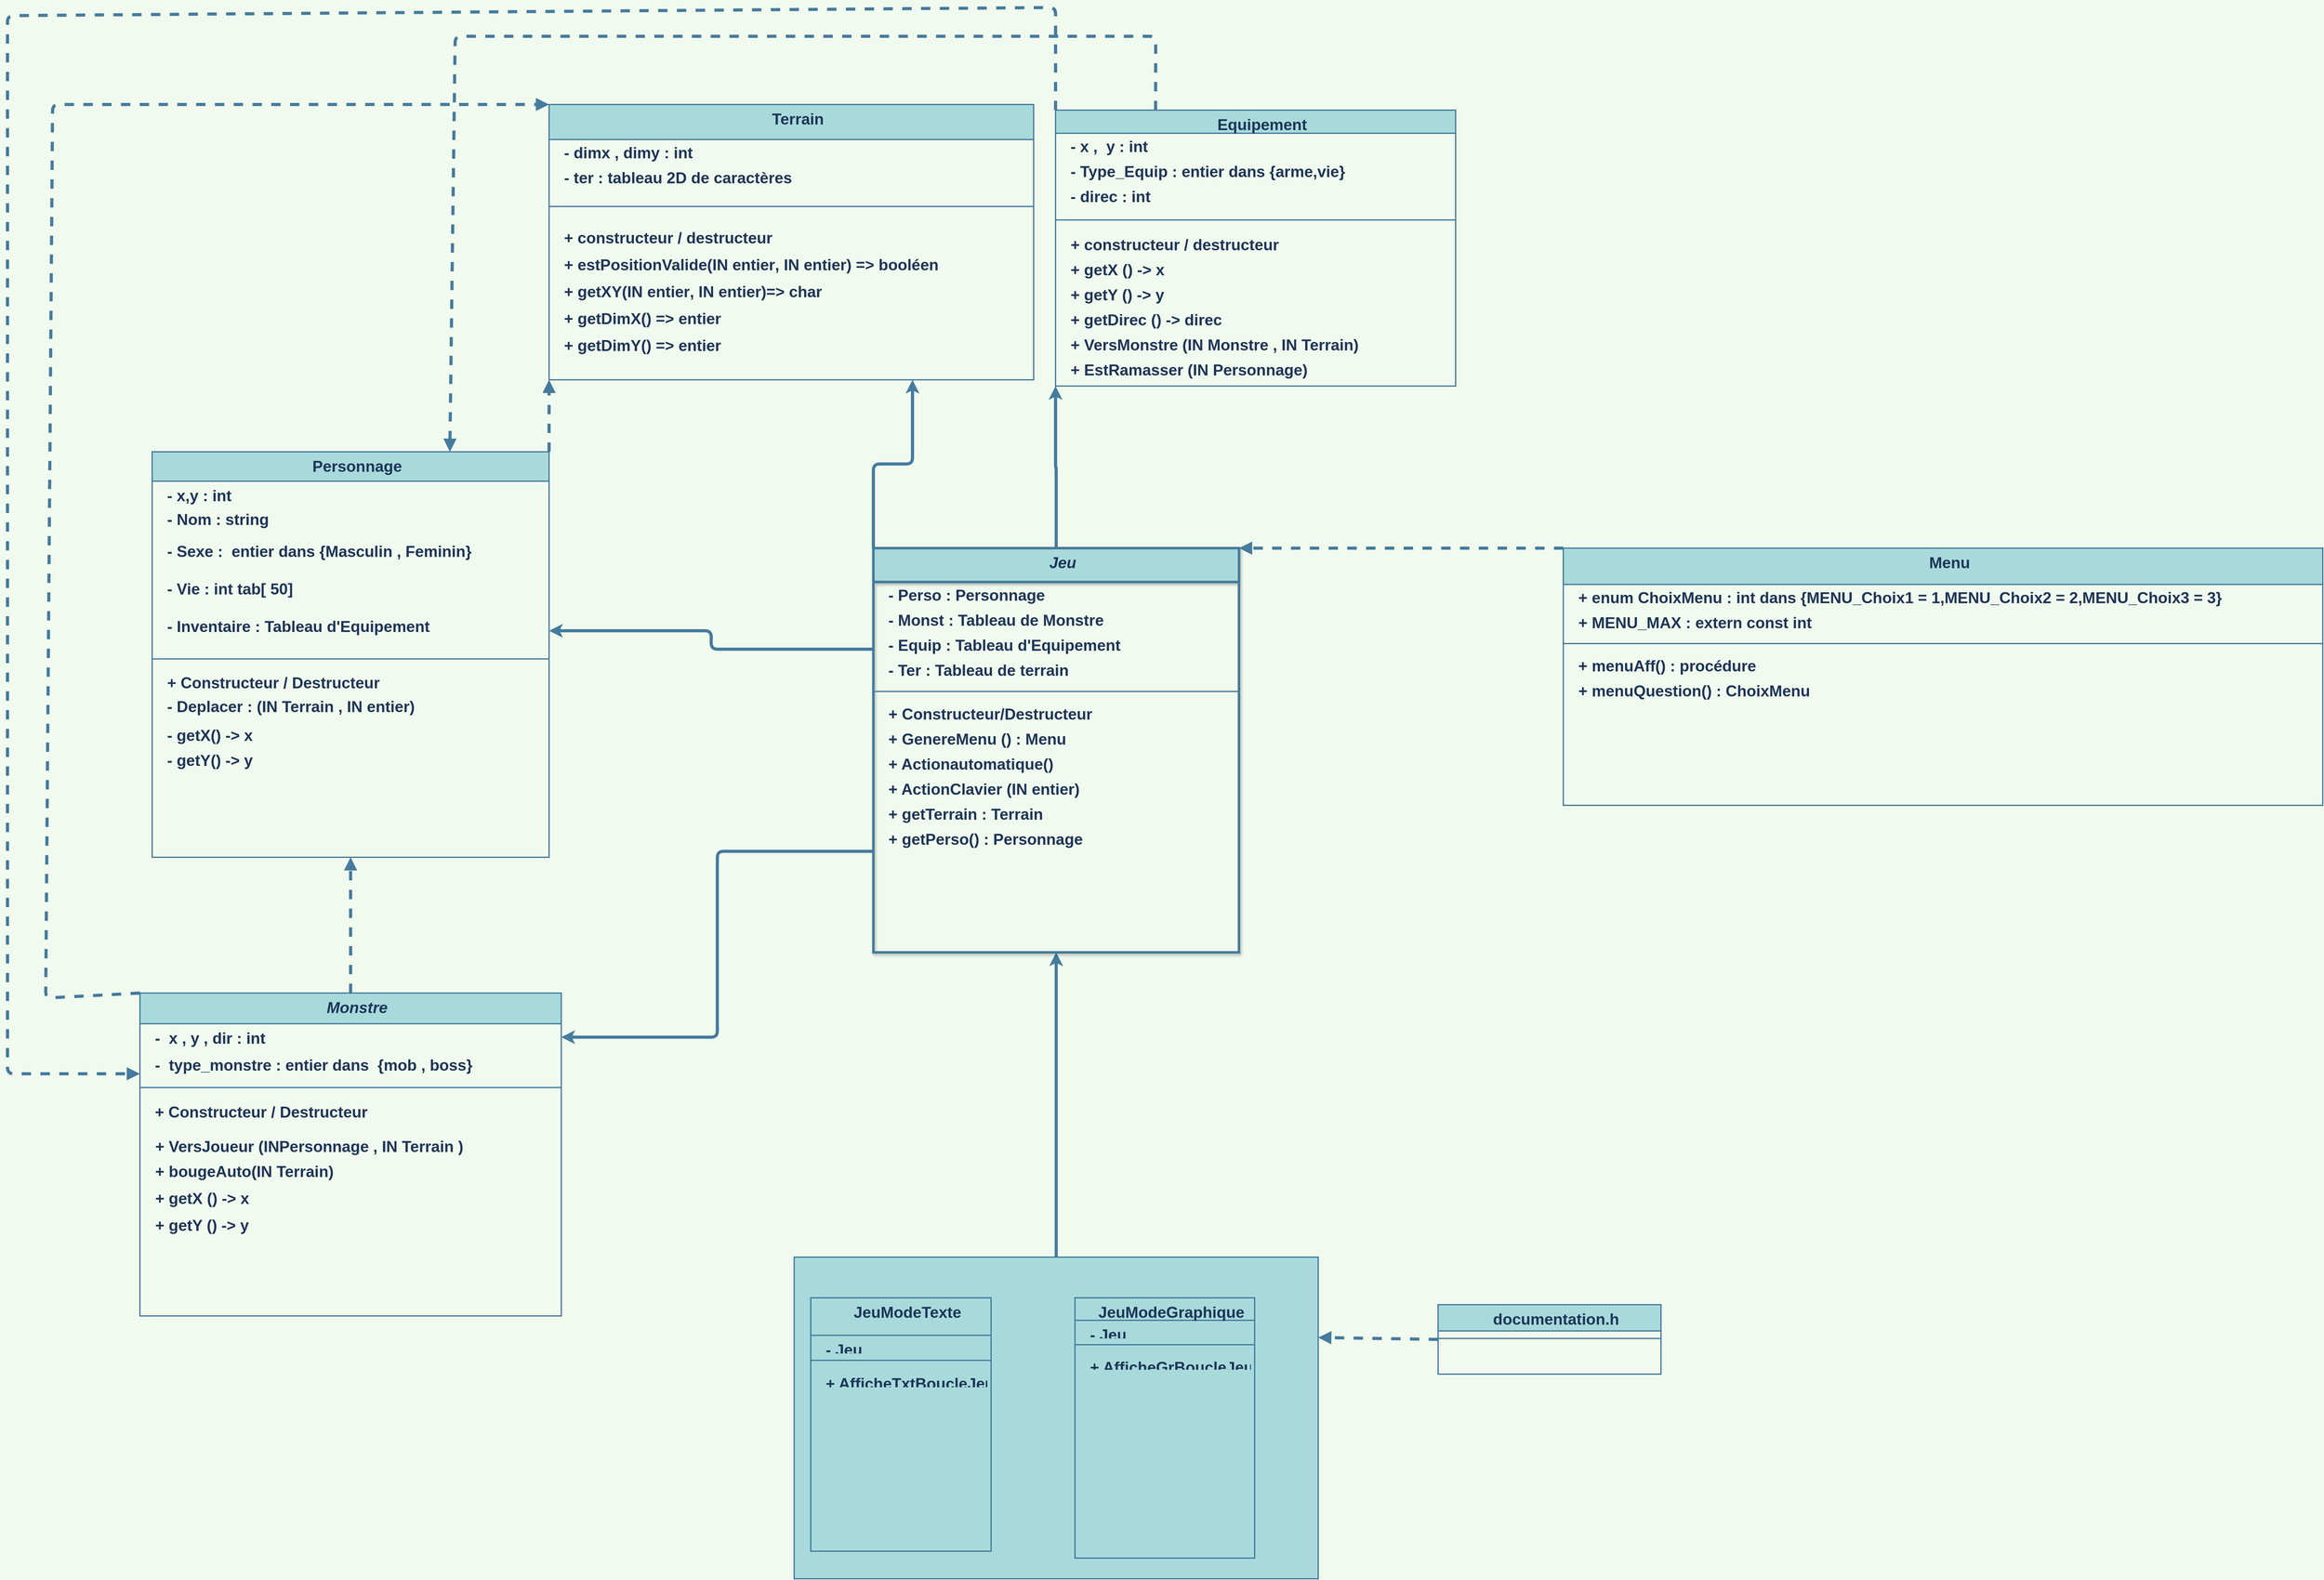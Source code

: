 <mxfile version="17.1.3" type="device"><diagram id="C5RBs43oDa-KdzZeNtuy" name="Page-1"><mxGraphModel dx="5208" dy="3700" grid="0" gridSize="10" guides="1" tooltips="1" connect="1" arrows="1" fold="1" page="0" pageScale="1" pageWidth="1000" pageHeight="1000" background="#F1FAEE" math="0" shadow="0"><root><mxCell id="WIyWlLk6GJQsqaUBKTNV-0"/><mxCell id="WIyWlLk6GJQsqaUBKTNV-1" parent="WIyWlLk6GJQsqaUBKTNV-0"/><mxCell id="L7xb2IefrMlKpJYu9-NM-60" style="edgeStyle=orthogonalEdgeStyle;curved=0;rounded=1;sketch=0;orthogonalLoop=1;jettySize=auto;html=1;exitX=0.5;exitY=0;exitDx=0;exitDy=0;entryX=0.5;entryY=1;entryDx=0;entryDy=0;fontSize=25;fontColor=#1D3557;strokeColor=#457B9D;strokeWidth=5;fillColor=#A8DADC;spacing=3;spacingLeft=21;" edge="1" parent="WIyWlLk6GJQsqaUBKTNV-1" source="qhBG_edndNMFAqphnJtL-30" target="qhBG_edndNMFAqphnJtL-2"><mxGeometry relative="1" as="geometry"/></mxCell><mxCell id="qhBG_edndNMFAqphnJtL-30" value="" style="rounded=0;whiteSpace=wrap;html=1;strokeWidth=2;fontSize=25;fontStyle=1;fillColor=#A8DADC;strokeColor=#457B9D;fontColor=#1D3557;spacing=3;spacingLeft=21;" parent="WIyWlLk6GJQsqaUBKTNV-1" vertex="1"><mxGeometry x="552.5" y="1374" width="837" height="514" as="geometry"/></mxCell><mxCell id="zkfFHV4jXpPFQw0GAbJ--0" value="Monstre" style="swimlane;fontStyle=3;align=center;verticalAlign=top;childLayout=stackLayout;horizontal=1;startSize=49;horizontalStack=0;resizeParent=1;resizeLast=0;collapsible=1;marginBottom=0;rounded=0;shadow=0;strokeWidth=2;fontSize=25;fillColor=#A8DADC;strokeColor=#457B9D;fontColor=#1D3557;spacing=3;spacingLeft=21;" parent="WIyWlLk6GJQsqaUBKTNV-1" vertex="1"><mxGeometry x="-492.5" y="952" width="673" height="516" as="geometry"><mxRectangle x="230" y="140" width="160" height="26" as="alternateBounds"/></mxGeometry></mxCell><mxCell id="qhBG_edndNMFAqphnJtL-62" value="-  x , y , dir : int " style="text;strokeColor=none;fillColor=none;align=left;verticalAlign=top;spacingLeft=21;spacingRight=4;overflow=hidden;rotatable=0;points=[[0,0.5],[1,0.5]];portConstraint=eastwest;strokeWidth=2;fontSize=25;fontStyle=1;fontColor=#1D3557;spacing=3;" parent="zkfFHV4jXpPFQw0GAbJ--0" vertex="1"><mxGeometry y="49" width="673" height="43" as="geometry"/></mxCell><mxCell id="qhBG_edndNMFAqphnJtL-64" value="-  type_monstre : entier dans  {mob , boss}" style="text;strokeColor=none;fillColor=none;align=left;verticalAlign=top;spacingLeft=21;spacingRight=4;overflow=hidden;rotatable=0;points=[[0,0.5],[1,0.5]];portConstraint=eastwest;fontStyle=1;strokeWidth=2;fontSize=25;fontColor=#1D3557;spacing=3;" parent="zkfFHV4jXpPFQw0GAbJ--0" vertex="1"><mxGeometry y="92" width="673" height="43" as="geometry"/></mxCell><mxCell id="zkfFHV4jXpPFQw0GAbJ--4" value="" style="line;html=1;strokeWidth=2;align=left;verticalAlign=middle;spacingTop=-1;spacingLeft=21;spacingRight=3;rotatable=0;labelPosition=right;points=[];portConstraint=eastwest;fontSize=25;fontStyle=1;labelBackgroundColor=#F1FAEE;fillColor=#A8DADC;strokeColor=#457B9D;fontColor=#1D3557;spacing=3;" parent="zkfFHV4jXpPFQw0GAbJ--0" vertex="1"><mxGeometry y="135" width="673" height="32" as="geometry"/></mxCell><mxCell id="qhBG_edndNMFAqphnJtL-63" value="+ Constructeur / Destructeur" style="text;strokeColor=none;fillColor=none;align=left;verticalAlign=top;spacingLeft=21;spacingRight=4;overflow=hidden;rotatable=0;points=[[0,0.5],[1,0.5]];portConstraint=eastwest;strokeWidth=2;fontSize=25;fontStyle=1;fontColor=#1D3557;spacing=3;" parent="zkfFHV4jXpPFQw0GAbJ--0" vertex="1"><mxGeometry y="167" width="673" height="55" as="geometry"/></mxCell><mxCell id="L7xb2IefrMlKpJYu9-NM-72" value="+ VersJoueur (INPersonnage , IN Terrain ) " style="text;html=1;align=left;verticalAlign=top;resizable=0;points=[];autosize=1;strokeColor=none;fillColor=none;fontSize=25;fontColor=#1D3557;fontStyle=1;spacing=3;spacingLeft=21;" vertex="1" parent="zkfFHV4jXpPFQw0GAbJ--0"><mxGeometry y="222" width="673" height="40" as="geometry"/></mxCell><mxCell id="L7xb2IefrMlKpJYu9-NM-79" value="+ &lt;font style=&quot;font-size: 25px;&quot;&gt;&lt;span class=&quot;markedContent&quot; id=&quot;page63R_mcid23&quot; style=&quot;font-size: 25px;&quot;&gt;&lt;span style=&quot;left: 392.484px; top: 401.023px; font-family: sans-serif; transform: scaleX(0.813); font-size: 25px;&quot; dir=&quot;ltr&quot;&gt;bougeAuto&lt;/span&gt;&lt;span style=&quot;left: 451.092px; top: 401.023px; font-family: sans-serif; transform: scaleX(0.885); font-size: 25px;&quot; dir=&quot;ltr&quot;&gt;(IN Terrain)&lt;/span&gt;&lt;/span&gt;&lt;/font&gt;" style="text;html=1;align=left;verticalAlign=top;resizable=0;points=[];autosize=1;strokeColor=none;fillColor=none;fontSize=25;fontColor=#1D3557;fontStyle=1;spacing=3;spacingLeft=21;" vertex="1" parent="zkfFHV4jXpPFQw0GAbJ--0"><mxGeometry y="262" width="673" height="43" as="geometry"/></mxCell><mxCell id="L7xb2IefrMlKpJYu9-NM-80" value="+ &lt;font style=&quot;font-size: 25px;&quot;&gt;&lt;span class=&quot;markedContent&quot; id=&quot;page63R_mcid23&quot; style=&quot;font-size: 25px;&quot;&gt;&lt;span style=&quot;left: 392.484px; top: 401.023px; font-family: sans-serif; transform: scaleX(0.813); font-size: 25px;&quot; dir=&quot;ltr&quot;&gt;getX () -&amp;gt; x&lt;/span&gt;&lt;span style=&quot;left: 451.092px; top: 401.023px; font-family: sans-serif; transform: scaleX(0.885); font-size: 25px;&quot; dir=&quot;ltr&quot;&gt;&lt;br style=&quot;font-size: 25px;&quot;&gt;&lt;/span&gt;&lt;/span&gt;&lt;/font&gt;" style="text;html=1;align=left;verticalAlign=top;resizable=0;points=[];autosize=1;strokeColor=none;fillColor=none;fontSize=25;fontColor=#1D3557;fontStyle=1;spacing=3;spacingLeft=21;" vertex="1" parent="zkfFHV4jXpPFQw0GAbJ--0"><mxGeometry y="305" width="673" height="43" as="geometry"/></mxCell><mxCell id="L7xb2IefrMlKpJYu9-NM-81" value="+ &lt;font style=&quot;font-size: 25px;&quot;&gt;&lt;span class=&quot;markedContent&quot; id=&quot;page63R_mcid23&quot; style=&quot;font-size: 25px;&quot;&gt;&lt;span style=&quot;left: 392.484px; top: 401.023px; font-family: sans-serif; transform: scaleX(0.813); font-size: 25px;&quot; dir=&quot;ltr&quot;&gt;getY () -&amp;gt; y&lt;/span&gt;&lt;span style=&quot;left: 451.092px; top: 401.023px; font-family: sans-serif; transform: scaleX(0.885); font-size: 25px;&quot; dir=&quot;ltr&quot;&gt;&lt;br style=&quot;font-size: 25px;&quot;&gt;&lt;/span&gt;&lt;/span&gt;&lt;/font&gt;" style="text;html=1;align=left;verticalAlign=top;resizable=0;points=[];autosize=1;strokeColor=none;fillColor=none;fontSize=25;fontColor=#1D3557;fontStyle=1;spacing=3;spacingLeft=21;" vertex="1" parent="zkfFHV4jXpPFQw0GAbJ--0"><mxGeometry y="348" width="673" height="43" as="geometry"/></mxCell><mxCell id="zkfFHV4jXpPFQw0GAbJ--6" value="Personnage" style="swimlane;fontStyle=1;align=center;verticalAlign=top;childLayout=stackLayout;horizontal=1;startSize=47;horizontalStack=0;resizeParent=1;resizeLast=0;collapsible=1;marginBottom=0;rounded=0;shadow=0;strokeWidth=2;fontSize=25;fillColor=#A8DADC;strokeColor=#457B9D;fontColor=#1D3557;spacing=3;spacingLeft=21;" parent="WIyWlLk6GJQsqaUBKTNV-1" vertex="1"><mxGeometry x="-473" y="87" width="634" height="648" as="geometry"><mxRectangle x="130" y="380" width="160" height="26" as="alternateBounds"/></mxGeometry></mxCell><mxCell id="qhBG_edndNMFAqphnJtL-55" value="- x,y : int " style="text;strokeColor=none;fillColor=none;align=left;verticalAlign=top;spacingLeft=21;spacingRight=4;overflow=hidden;rotatable=0;points=[[0,0.5],[1,0.5]];portConstraint=eastwest;strokeWidth=2;fontSize=25;fontStyle=1;fontColor=#1D3557;spacing=3;" parent="zkfFHV4jXpPFQw0GAbJ--6" vertex="1"><mxGeometry y="47" width="634" height="38" as="geometry"/></mxCell><mxCell id="qhBG_edndNMFAqphnJtL-23" value="- Nom : string" style="text;strokeColor=none;fillColor=none;align=left;verticalAlign=top;spacingLeft=21;spacingRight=4;overflow=hidden;rotatable=0;points=[[0,0.5],[1,0.5]];portConstraint=eastwest;strokeWidth=2;fontSize=25;fontStyle=1;fontColor=#1D3557;spacing=3;" parent="zkfFHV4jXpPFQw0GAbJ--6" vertex="1"><mxGeometry y="85" width="634" height="51" as="geometry"/></mxCell><mxCell id="qhBG_edndNMFAqphnJtL-24" value="- Sexe :  entier dans {Masculin , Feminin}&#xA;" style="text;strokeColor=none;fillColor=none;align=left;verticalAlign=top;spacingLeft=21;spacingRight=4;overflow=hidden;rotatable=0;points=[[0,0.5],[1,0.5]];portConstraint=eastwest;strokeWidth=2;fontSize=25;fontStyle=1;fontColor=#1D3557;spacing=3;" parent="zkfFHV4jXpPFQw0GAbJ--6" vertex="1"><mxGeometry y="136" width="634" height="60" as="geometry"/></mxCell><mxCell id="qhBG_edndNMFAqphnJtL-25" value="- Vie : int tab[ 50]" style="text;strokeColor=none;fillColor=none;align=left;verticalAlign=top;spacingLeft=21;spacingRight=4;overflow=hidden;rotatable=0;points=[[0,0.5],[1,0.5]];portConstraint=eastwest;strokeWidth=2;fontSize=25;fontStyle=1;fontColor=#1D3557;spacing=3;" parent="zkfFHV4jXpPFQw0GAbJ--6" vertex="1"><mxGeometry y="196" width="634" height="60" as="geometry"/></mxCell><mxCell id="L7xb2IefrMlKpJYu9-NM-57" value="- Inventaire : Tableau d'Equipement" style="text;strokeColor=none;fillColor=none;align=left;verticalAlign=top;spacingLeft=21;spacingRight=4;overflow=hidden;rotatable=0;points=[[0,0.5],[1,0.5]];portConstraint=eastwest;strokeWidth=2;fontSize=25;fontStyle=1;fontColor=#1D3557;spacing=3;" vertex="1" parent="zkfFHV4jXpPFQw0GAbJ--6"><mxGeometry y="256" width="634" height="60" as="geometry"/></mxCell><mxCell id="zkfFHV4jXpPFQw0GAbJ--9" value="" style="line;html=1;strokeWidth=2;align=left;verticalAlign=middle;spacingTop=-1;spacingLeft=21;spacingRight=3;rotatable=0;labelPosition=right;points=[];portConstraint=eastwest;fontSize=25;fontStyle=1;labelBackgroundColor=#F1FAEE;fillColor=#A8DADC;strokeColor=#457B9D;fontColor=#1D3557;spacing=3;" parent="zkfFHV4jXpPFQw0GAbJ--6" vertex="1"><mxGeometry y="316" width="634" height="30" as="geometry"/></mxCell><mxCell id="qhBG_edndNMFAqphnJtL-52" value="+ Constructeur / Destructeur" style="text;strokeColor=none;fillColor=none;align=left;verticalAlign=top;spacingLeft=21;spacingRight=4;overflow=hidden;rotatable=0;points=[[0,0.5],[1,0.5]];portConstraint=eastwest;strokeWidth=2;fontSize=25;fontStyle=1;fontColor=#1D3557;spacing=3;" parent="zkfFHV4jXpPFQw0GAbJ--6" vertex="1"><mxGeometry y="346" width="634" height="38" as="geometry"/></mxCell><mxCell id="qhBG_edndNMFAqphnJtL-53" value="- Deplacer : (IN Terrain , IN entier)" style="text;strokeColor=none;fillColor=none;align=left;verticalAlign=top;spacingLeft=21;spacingRight=4;overflow=hidden;rotatable=0;points=[[0,0.5],[1,0.5]];portConstraint=eastwest;strokeWidth=2;fontSize=25;fontStyle=1;fontColor=#1D3557;spacing=3;" parent="zkfFHV4jXpPFQw0GAbJ--6" vertex="1"><mxGeometry y="384" width="634" height="46" as="geometry"/></mxCell><mxCell id="qhBG_edndNMFAqphnJtL-54" value="- getX() -&gt; x" style="text;strokeColor=none;fillColor=none;align=left;verticalAlign=top;spacingLeft=21;spacingRight=4;overflow=hidden;rotatable=0;points=[[0,0.5],[1,0.5]];portConstraint=eastwest;strokeWidth=2;fontSize=25;fontStyle=1;fontColor=#1D3557;spacing=3;" parent="zkfFHV4jXpPFQw0GAbJ--6" vertex="1"><mxGeometry y="430" width="634" height="40" as="geometry"/></mxCell><mxCell id="qhBG_edndNMFAqphnJtL-56" value="- getY() -&gt; y" style="text;strokeColor=none;fillColor=none;align=left;verticalAlign=top;spacingLeft=21;spacingRight=4;overflow=hidden;rotatable=0;points=[[0,0.5],[1,0.5]];portConstraint=eastwest;strokeWidth=2;fontSize=25;fontStyle=1;fontColor=#1D3557;spacing=3;" parent="zkfFHV4jXpPFQw0GAbJ--6" vertex="1"><mxGeometry y="470" width="634" height="51" as="geometry"/></mxCell><mxCell id="L7xb2IefrMlKpJYu9-NM-67" style="edgeStyle=orthogonalEdgeStyle;curved=0;rounded=1;sketch=0;orthogonalLoop=1;jettySize=auto;html=1;exitX=0;exitY=0;exitDx=0;exitDy=0;entryX=0.75;entryY=1;entryDx=0;entryDy=0;fontSize=25;fontColor=#1D3557;strokeColor=#457B9D;strokeWidth=5;fillColor=#A8DADC;spacing=3;spacingLeft=21;" edge="1" parent="WIyWlLk6GJQsqaUBKTNV-1" source="qhBG_edndNMFAqphnJtL-2" target="qhBG_edndNMFAqphnJtL-49"><mxGeometry relative="1" as="geometry"/></mxCell><mxCell id="L7xb2IefrMlKpJYu9-NM-68" style="edgeStyle=orthogonalEdgeStyle;curved=0;rounded=1;sketch=0;orthogonalLoop=1;jettySize=auto;html=1;exitX=0.5;exitY=0;exitDx=0;exitDy=0;entryX=0;entryY=1;entryDx=0;entryDy=0;fontSize=25;fontColor=#1D3557;strokeColor=#457B9D;strokeWidth=5;fillColor=#A8DADC;spacing=3;spacingLeft=21;" edge="1" parent="WIyWlLk6GJQsqaUBKTNV-1" source="qhBG_edndNMFAqphnJtL-2" target="qhBG_edndNMFAqphnJtL-8"><mxGeometry relative="1" as="geometry"/></mxCell><mxCell id="L7xb2IefrMlKpJYu9-NM-69" style="edgeStyle=orthogonalEdgeStyle;curved=0;rounded=1;sketch=0;orthogonalLoop=1;jettySize=auto;html=1;exitX=0;exitY=0.25;exitDx=0;exitDy=0;entryX=1;entryY=0.5;entryDx=0;entryDy=0;fontSize=25;fontColor=#1D3557;strokeColor=#457B9D;strokeWidth=5;fillColor=#A8DADC;spacing=3;spacingLeft=21;" edge="1" parent="WIyWlLk6GJQsqaUBKTNV-1" source="qhBG_edndNMFAqphnJtL-2" target="L7xb2IefrMlKpJYu9-NM-57"><mxGeometry relative="1" as="geometry"/></mxCell><mxCell id="L7xb2IefrMlKpJYu9-NM-70" style="edgeStyle=orthogonalEdgeStyle;curved=0;rounded=1;sketch=0;orthogonalLoop=1;jettySize=auto;html=1;exitX=0;exitY=0.75;exitDx=0;exitDy=0;entryX=1;entryY=0.5;entryDx=0;entryDy=0;fontSize=25;fontColor=#1D3557;strokeColor=#457B9D;strokeWidth=5;fillColor=#A8DADC;spacing=3;spacingLeft=21;" edge="1" parent="WIyWlLk6GJQsqaUBKTNV-1" source="qhBG_edndNMFAqphnJtL-2" target="qhBG_edndNMFAqphnJtL-62"><mxGeometry relative="1" as="geometry"/></mxCell><mxCell id="qhBG_edndNMFAqphnJtL-2" value="Jeu" style="swimlane;fontStyle=3;align=center;verticalAlign=top;childLayout=stackLayout;horizontal=1;startSize=54;horizontalStack=0;resizeParent=1;resizeLast=0;collapsible=1;marginBottom=0;rounded=0;shadow=1;strokeWidth=4;fontSize=25;fillColor=#A8DADC;strokeColor=#457B9D;fontColor=#1D3557;glass=0;sketch=0;spacing=3;spacingLeft=21;" parent="WIyWlLk6GJQsqaUBKTNV-1" vertex="1"><mxGeometry x="679" y="241" width="584" height="646" as="geometry"><mxRectangle x="230" y="140" width="160" height="26" as="alternateBounds"/></mxGeometry></mxCell><mxCell id="qhBG_edndNMFAqphnJtL-43" value="&lt;span style=&quot;font-size: 25px;&quot;&gt;- Perso : Personnage&lt;/span&gt;" style="text;html=1;align=left;verticalAlign=middle;resizable=0;points=[];autosize=1;strokeColor=none;fillColor=none;strokeWidth=2;fontSize=25;fontStyle=1;fontColor=#1D3557;rounded=0;shadow=0;spacing=3;spacingLeft=21;" parent="qhBG_edndNMFAqphnJtL-2" vertex="1"><mxGeometry y="54" width="584" height="40" as="geometry"/></mxCell><mxCell id="qhBG_edndNMFAqphnJtL-46" value="&lt;span style=&quot;font-size: 25px;&quot;&gt;- Monst : Tableau de Monstre&lt;/span&gt;" style="text;html=1;align=left;verticalAlign=middle;resizable=0;points=[];autosize=1;strokeColor=none;fillColor=none;strokeWidth=2;fontSize=25;fontStyle=1;fontColor=#1D3557;spacing=3;spacingLeft=21;" parent="qhBG_edndNMFAqphnJtL-2" vertex="1"><mxGeometry y="94" width="584" height="40" as="geometry"/></mxCell><mxCell id="qhBG_edndNMFAqphnJtL-66" value="&lt;span style=&quot;font-size: 25px;&quot;&gt;- Equip : Tableau d'Equipement&lt;/span&gt;" style="text;html=1;align=left;verticalAlign=middle;resizable=0;points=[];autosize=1;strokeColor=none;fillColor=none;strokeWidth=2;fontSize=25;fontStyle=1;fontColor=#1D3557;spacing=3;spacingLeft=21;" parent="qhBG_edndNMFAqphnJtL-2" vertex="1"><mxGeometry y="134" width="584" height="40" as="geometry"/></mxCell><mxCell id="qhBG_edndNMFAqphnJtL-65" value="&lt;span style=&quot;font-size: 25px;&quot;&gt;- Ter : Tableau de terrain&amp;nbsp; &lt;br style=&quot;font-size: 25px;&quot;&gt;&lt;/span&gt;" style="text;html=1;align=left;verticalAlign=middle;resizable=0;points=[];autosize=1;strokeColor=none;fillColor=none;strokeWidth=2;fontSize=25;fontStyle=1;fontColor=#1D3557;spacing=3;spacingLeft=21;" parent="qhBG_edndNMFAqphnJtL-2" vertex="1"><mxGeometry y="174" width="584" height="40" as="geometry"/></mxCell><mxCell id="qhBG_edndNMFAqphnJtL-3" value="" style="line;html=1;strokeWidth=2;align=left;verticalAlign=middle;spacingTop=-1;spacingLeft=21;spacingRight=3;rotatable=0;labelPosition=right;points=[];portConstraint=eastwest;fontSize=25;fontStyle=1;labelBackgroundColor=#F1FAEE;fillColor=#A8DADC;strokeColor=#457B9D;fontColor=#1D3557;spacing=3;" parent="qhBG_edndNMFAqphnJtL-2" vertex="1"><mxGeometry y="214" width="584" height="30" as="geometry"/></mxCell><mxCell id="L7xb2IefrMlKpJYu9-NM-14" value="&lt;span style=&quot;font-size: 25px;&quot;&gt;+ Constructeur/Destructeur&lt;/span&gt;" style="text;html=1;align=left;verticalAlign=middle;resizable=0;points=[];autosize=1;strokeColor=none;fillColor=none;strokeWidth=2;fontSize=25;fontStyle=1;fontColor=#1D3557;spacing=3;spacingLeft=21;" vertex="1" parent="qhBG_edndNMFAqphnJtL-2"><mxGeometry y="244" width="584" height="40" as="geometry"/></mxCell><mxCell id="L7xb2IefrMlKpJYu9-NM-20" value="&lt;span style=&quot;font-size: 25px;&quot;&gt;+ GenereMenu () : Menu &lt;br style=&quot;font-size: 25px;&quot;&gt;&lt;/span&gt;" style="text;html=1;align=left;verticalAlign=middle;resizable=0;points=[];autosize=1;strokeColor=none;fillColor=none;strokeWidth=2;fontSize=25;fontStyle=1;fontColor=#1D3557;spacing=3;spacingLeft=21;" vertex="1" parent="qhBG_edndNMFAqphnJtL-2"><mxGeometry y="284" width="584" height="40" as="geometry"/></mxCell><mxCell id="L7xb2IefrMlKpJYu9-NM-15" value="&lt;span style=&quot;font-size: 25px;&quot;&gt;+ Actionautomatique() &lt;/span&gt;" style="text;html=1;align=left;verticalAlign=middle;resizable=0;points=[];autosize=1;strokeColor=none;fillColor=none;strokeWidth=2;fontSize=25;fontStyle=1;fontColor=#1D3557;spacing=3;spacingLeft=21;" vertex="1" parent="qhBG_edndNMFAqphnJtL-2"><mxGeometry y="324" width="584" height="40" as="geometry"/></mxCell><mxCell id="L7xb2IefrMlKpJYu9-NM-16" value="&lt;span style=&quot;font-size: 25px;&quot;&gt;+ ActionClavier (IN entier)&lt;br style=&quot;font-size: 25px;&quot;&gt;&lt;/span&gt;" style="text;html=1;align=left;verticalAlign=middle;resizable=0;points=[];autosize=1;strokeColor=none;fillColor=none;strokeWidth=2;fontSize=25;fontStyle=1;fontColor=#1D3557;spacing=3;spacingLeft=21;" vertex="1" parent="qhBG_edndNMFAqphnJtL-2"><mxGeometry y="364" width="584" height="40" as="geometry"/></mxCell><mxCell id="L7xb2IefrMlKpJYu9-NM-17" value="&lt;span style=&quot;font-size: 25px;&quot;&gt;+ getTerrain : Terrain&lt;br style=&quot;font-size: 25px;&quot;&gt;&lt;/span&gt;" style="text;html=1;align=left;verticalAlign=middle;resizable=0;points=[];autosize=1;strokeColor=none;fillColor=none;strokeWidth=2;fontSize=25;fontStyle=1;fontColor=#1D3557;spacing=3;spacingLeft=21;" vertex="1" parent="qhBG_edndNMFAqphnJtL-2"><mxGeometry y="404" width="584" height="40" as="geometry"/></mxCell><mxCell id="L7xb2IefrMlKpJYu9-NM-18" value="&lt;span style=&quot;font-size: 25px;&quot;&gt;+ getPerso() : Personnage&amp;nbsp; &lt;br style=&quot;font-size: 25px;&quot;&gt;&lt;/span&gt;" style="text;html=1;align=left;verticalAlign=middle;resizable=0;points=[];autosize=1;strokeColor=none;fillColor=none;strokeWidth=2;fontSize=25;fontStyle=1;fontColor=#1D3557;spacing=3;spacingLeft=21;" vertex="1" parent="qhBG_edndNMFAqphnJtL-2"><mxGeometry y="444" width="584" height="40" as="geometry"/></mxCell><mxCell id="qhBG_edndNMFAqphnJtL-8" value="Equipement" style="swimlane;fontStyle=1;align=center;verticalAlign=top;childLayout=stackLayout;horizontal=1;startSize=37;horizontalStack=0;resizeParent=1;resizeLast=0;collapsible=1;marginBottom=0;rounded=0;shadow=0;strokeWidth=2;fontSize=25;fillColor=#A8DADC;strokeColor=#457B9D;fontColor=#1D3557;spacing=3;spacingLeft=21;" parent="WIyWlLk6GJQsqaUBKTNV-1" vertex="1"><mxGeometry x="970" y="-459" width="639" height="441" as="geometry"><mxRectangle x="550" y="140" width="160" height="26" as="alternateBounds"/></mxGeometry></mxCell><mxCell id="L7xb2IefrMlKpJYu9-NM-44" value="- x ,&amp;nbsp; y : int " style="text;html=1;align=left;verticalAlign=middle;resizable=0;points=[];autosize=1;strokeColor=none;fillColor=none;fontSize=25;fontColor=#1D3557;fontStyle=1;spacing=3;spacingLeft=21;" vertex="1" parent="qhBG_edndNMFAqphnJtL-8"><mxGeometry y="37" width="639" height="40" as="geometry"/></mxCell><mxCell id="L7xb2IefrMlKpJYu9-NM-46" value="- Type_Equip : entier dans {arme,vie}" style="text;html=1;align=left;verticalAlign=middle;resizable=0;points=[];autosize=1;strokeColor=none;fillColor=none;fontSize=25;fontColor=#1D3557;fontStyle=1;spacing=3;spacingLeft=21;" vertex="1" parent="qhBG_edndNMFAqphnJtL-8"><mxGeometry y="77" width="639" height="40" as="geometry"/></mxCell><mxCell id="L7xb2IefrMlKpJYu9-NM-51" value="- direc : int" style="text;html=1;align=left;verticalAlign=middle;resizable=0;points=[];autosize=1;strokeColor=none;fillColor=none;fontSize=25;fontColor=#1D3557;fontStyle=1;spacing=3;spacingLeft=21;" vertex="1" parent="qhBG_edndNMFAqphnJtL-8"><mxGeometry y="117" width="639" height="40" as="geometry"/></mxCell><mxCell id="qhBG_edndNMFAqphnJtL-9" value="" style="line;html=1;strokeWidth=2;align=left;verticalAlign=middle;spacingTop=-1;spacingLeft=21;spacingRight=3;rotatable=0;labelPosition=right;points=[];portConstraint=eastwest;fontSize=25;fontStyle=1;labelBackgroundColor=#F1FAEE;fillColor=#A8DADC;strokeColor=#457B9D;fontColor=#1D3557;spacing=3;" parent="qhBG_edndNMFAqphnJtL-8" vertex="1"><mxGeometry y="157" width="639" height="37" as="geometry"/></mxCell><mxCell id="L7xb2IefrMlKpJYu9-NM-47" value="+ constructeur / destructeur" style="text;html=1;align=left;verticalAlign=middle;resizable=0;points=[];autosize=1;strokeColor=none;fillColor=none;fontSize=25;fontColor=#1D3557;fontStyle=1;spacing=3;spacingLeft=21;" vertex="1" parent="qhBG_edndNMFAqphnJtL-8"><mxGeometry y="194" width="639" height="40" as="geometry"/></mxCell><mxCell id="L7xb2IefrMlKpJYu9-NM-48" value="+ getX () -&amp;gt; x" style="text;html=1;align=left;verticalAlign=middle;resizable=0;points=[];autosize=1;strokeColor=none;fillColor=none;fontSize=25;fontColor=#1D3557;fontStyle=1;spacing=3;spacingLeft=21;" vertex="1" parent="qhBG_edndNMFAqphnJtL-8"><mxGeometry y="234" width="639" height="40" as="geometry"/></mxCell><mxCell id="L7xb2IefrMlKpJYu9-NM-49" value="+ getY () -&amp;gt; y" style="text;html=1;align=left;verticalAlign=middle;resizable=0;points=[];autosize=1;strokeColor=none;fillColor=none;fontSize=25;fontColor=#1D3557;fontStyle=1;spacing=3;spacingLeft=21;" vertex="1" parent="qhBG_edndNMFAqphnJtL-8"><mxGeometry y="274" width="639" height="40" as="geometry"/></mxCell><mxCell id="L7xb2IefrMlKpJYu9-NM-50" value="+ getDirec () -&amp;gt; direc" style="text;html=1;align=left;verticalAlign=middle;resizable=0;points=[];autosize=1;strokeColor=none;fillColor=none;fontSize=25;fontColor=#1D3557;fontStyle=1;spacing=3;spacingLeft=21;" vertex="1" parent="qhBG_edndNMFAqphnJtL-8"><mxGeometry y="314" width="639" height="40" as="geometry"/></mxCell><mxCell id="L7xb2IefrMlKpJYu9-NM-53" value="+ VersMonstre (IN Monstre , IN Terrain) " style="text;html=1;align=left;verticalAlign=middle;resizable=0;points=[];autosize=1;strokeColor=none;fillColor=none;fontSize=25;fontColor=#1D3557;fontStyle=1;spacing=3;spacingLeft=21;" vertex="1" parent="qhBG_edndNMFAqphnJtL-8"><mxGeometry y="354" width="639" height="40" as="geometry"/></mxCell><mxCell id="L7xb2IefrMlKpJYu9-NM-54" value="+ EstRamasser (IN Personnage)&amp;nbsp; " style="text;html=1;align=left;verticalAlign=middle;resizable=0;points=[];autosize=1;strokeColor=none;fillColor=none;fontSize=25;fontColor=#1D3557;fontStyle=1;spacing=3;spacingLeft=21;" vertex="1" parent="qhBG_edndNMFAqphnJtL-8"><mxGeometry y="394" width="639" height="40" as="geometry"/></mxCell><mxCell id="qhBG_edndNMFAqphnJtL-31" value="JeuModeTexte" style="swimlane;fontStyle=1;align=center;verticalAlign=top;childLayout=stackLayout;horizontal=1;startSize=60;horizontalStack=0;resizeParent=1;resizeLast=0;collapsible=1;marginBottom=0;rounded=0;shadow=0;strokeWidth=2;fontSize=25;fillColor=#A8DADC;strokeColor=#457B9D;fontColor=#1D3557;spacing=3;spacingLeft=21;" parent="WIyWlLk6GJQsqaUBKTNV-1" vertex="1"><mxGeometry x="579" y="1439" width="288" height="405" as="geometry"><mxRectangle x="340" y="380" width="170" height="26" as="alternateBounds"/></mxGeometry></mxCell><mxCell id="qhBG_edndNMFAqphnJtL-35" value="- Jeu" style="text;strokeColor=none;fillColor=none;align=left;verticalAlign=top;spacingLeft=21;spacingRight=4;overflow=hidden;rotatable=0;points=[[0,0.5],[1,0.5]];portConstraint=eastwest;strokeWidth=2;fontSize=25;fontStyle=1;fontColor=#1D3557;spacing=3;" parent="qhBG_edndNMFAqphnJtL-31" vertex="1"><mxGeometry y="60" width="288" height="26" as="geometry"/></mxCell><mxCell id="qhBG_edndNMFAqphnJtL-32" value="" style="line;html=1;strokeWidth=2;align=left;verticalAlign=middle;spacingTop=-1;spacingLeft=21;spacingRight=3;rotatable=0;labelPosition=right;points=[];portConstraint=eastwest;fontSize=25;fontStyle=1;labelBackgroundColor=#F1FAEE;fillColor=#A8DADC;strokeColor=#457B9D;fontColor=#1D3557;spacing=3;" parent="qhBG_edndNMFAqphnJtL-31" vertex="1"><mxGeometry y="86" width="288" height="28" as="geometry"/></mxCell><mxCell id="qhBG_edndNMFAqphnJtL-38" value="+ AfficheTxtBoucleJeu()" style="text;strokeColor=none;fillColor=none;align=left;verticalAlign=top;spacingLeft=21;spacingRight=4;overflow=hidden;rotatable=0;points=[[0,0.5],[1,0.5]];portConstraint=eastwest;strokeWidth=2;fontSize=25;fontStyle=1;fontColor=#1D3557;spacing=3;" parent="qhBG_edndNMFAqphnJtL-31" vertex="1"><mxGeometry y="114" width="288" height="26" as="geometry"/></mxCell><mxCell id="qhBG_edndNMFAqphnJtL-33" value="JeuModeGraphique" style="swimlane;fontStyle=1;align=center;verticalAlign=top;childLayout=stackLayout;horizontal=1;startSize=36;horizontalStack=0;resizeParent=1;resizeLast=0;collapsible=1;marginBottom=0;rounded=0;shadow=0;strokeWidth=2;fontSize=25;fillColor=#A8DADC;strokeColor=#457B9D;fontColor=#1D3557;spacing=3;spacingLeft=21;" parent="WIyWlLk6GJQsqaUBKTNV-1" vertex="1"><mxGeometry x="1001" y="1439" width="287" height="416" as="geometry"><mxRectangle x="340" y="380" width="170" height="26" as="alternateBounds"/></mxGeometry></mxCell><mxCell id="qhBG_edndNMFAqphnJtL-36" value="- Jeu" style="text;strokeColor=none;fillColor=none;align=left;verticalAlign=top;spacingLeft=21;spacingRight=4;overflow=hidden;rotatable=0;points=[[0,0.5],[1,0.5]];portConstraint=eastwest;strokeWidth=2;fontSize=25;fontStyle=1;fontColor=#1D3557;spacing=3;" parent="qhBG_edndNMFAqphnJtL-33" vertex="1"><mxGeometry y="36" width="287" height="26" as="geometry"/></mxCell><mxCell id="qhBG_edndNMFAqphnJtL-34" value="" style="line;html=1;strokeWidth=2;align=left;verticalAlign=middle;spacingTop=-1;spacingLeft=21;spacingRight=3;rotatable=0;labelPosition=right;points=[];portConstraint=eastwest;fontSize=25;fontStyle=1;labelBackgroundColor=#F1FAEE;fillColor=#A8DADC;strokeColor=#457B9D;fontColor=#1D3557;spacing=3;" parent="qhBG_edndNMFAqphnJtL-33" vertex="1"><mxGeometry y="62" width="287" height="26" as="geometry"/></mxCell><mxCell id="qhBG_edndNMFAqphnJtL-37" value="+ AfficheGrBoucleJeu()" style="text;strokeColor=none;fillColor=none;align=left;verticalAlign=top;spacingLeft=21;spacingRight=4;overflow=hidden;rotatable=0;points=[[0,0.5],[1,0.5]];portConstraint=eastwest;strokeWidth=2;fontSize=25;fontStyle=1;fontColor=#1D3557;spacing=3;" parent="qhBG_edndNMFAqphnJtL-33" vertex="1"><mxGeometry y="88" width="287" height="24" as="geometry"/></mxCell><mxCell id="qhBG_edndNMFAqphnJtL-49" value="Terrain" style="swimlane;fontStyle=1;align=center;verticalAlign=top;childLayout=stackLayout;horizontal=1;startSize=56;horizontalStack=0;resizeParent=1;resizeLast=0;collapsible=1;marginBottom=0;rounded=0;shadow=0;strokeWidth=2;fontSize=25;fillColor=#A8DADC;strokeColor=#457B9D;fontColor=#1D3557;spacing=3;spacingLeft=21;" parent="WIyWlLk6GJQsqaUBKTNV-1" vertex="1"><mxGeometry x="161" y="-468" width="774" height="440" as="geometry"><mxRectangle x="230" y="140" width="160" height="26" as="alternateBounds"/></mxGeometry></mxCell><mxCell id="qhBG_edndNMFAqphnJtL-51" value="&lt;div style=&quot;font-size: 25px;&quot; align=&quot;left&quot;&gt;&lt;span style=&quot;font-size: 25px;&quot;&gt;- dimx , dimy : int&lt;/span&gt;&lt;/div&gt;" style="text;html=1;align=left;verticalAlign=middle;resizable=0;points=[];autosize=1;strokeColor=none;fillColor=none;strokeWidth=2;fontSize=25;fontStyle=1;fontColor=#1D3557;spacing=3;spacingLeft=21;" parent="qhBG_edndNMFAqphnJtL-49" vertex="1"><mxGeometry y="56" width="774" height="40" as="geometry"/></mxCell><mxCell id="L7xb2IefrMlKpJYu9-NM-7" value="&lt;div style=&quot;font-size: 25px;&quot;&gt;&lt;div style=&quot;font-size: 25px;&quot;&gt;&lt;span style=&quot;font-size: 25px;&quot;&gt;- ter : tableau 2D de caractères&lt;/span&gt;&lt;br style=&quot;font-size: 25px;&quot;&gt;&lt;/div&gt;&lt;span style=&quot;font-size: 25px;&quot;&gt;&lt;/span&gt;&lt;/div&gt;" style="text;html=1;align=left;verticalAlign=middle;resizable=0;points=[];autosize=1;strokeColor=none;fillColor=none;strokeWidth=2;fontSize=25;fontStyle=1;fontColor=#1D3557;spacing=3;spacingLeft=21;" vertex="1" parent="qhBG_edndNMFAqphnJtL-49"><mxGeometry y="96" width="774" height="40" as="geometry"/></mxCell><mxCell id="qhBG_edndNMFAqphnJtL-50" value="" style="line;html=1;strokeWidth=2;align=center;verticalAlign=middle;spacingTop=-1;spacingLeft=21;spacingRight=3;rotatable=0;labelPosition=right;points=[];portConstraint=eastwest;fontSize=25;fontStyle=1;labelBackgroundColor=#F1FAEE;fillColor=#A8DADC;strokeColor=#457B9D;fontColor=#1D3557;spacing=3;" parent="qhBG_edndNMFAqphnJtL-49" vertex="1"><mxGeometry y="136" width="774" height="54" as="geometry"/></mxCell><mxCell id="L7xb2IefrMlKpJYu9-NM-29" value="&lt;span class=&quot;markedContent&quot; id=&quot;page63R_mcid38&quot; style=&quot;font-size: 25px;&quot;&gt;&lt;span style=&quot;left: 215.772px; top: 194.779px; font-size: 25px; font-family: sans-serif; transform: scaleX(0.765);&quot; dir=&quot;ltr&quot;&gt;+ constructeur / destructeur&lt;/span&gt;&lt;/span&gt;" style="text;html=1;align=left;verticalAlign=middle;resizable=0;points=[];autosize=1;strokeColor=none;fillColor=none;strokeWidth=2;fontSize=25;fontStyle=1;fontColor=#1D3557;spacing=3;spacingLeft=21;" vertex="1" parent="qhBG_edndNMFAqphnJtL-49"><mxGeometry y="190" width="774" height="43" as="geometry"/></mxCell><mxCell id="L7xb2IefrMlKpJYu9-NM-31" value="&lt;span class=&quot;markedContent&quot; id=&quot;page63R_mcid39&quot; style=&quot;font-size: 25px;&quot;&gt;&lt;span style=&quot;left: 215.772px; top: 210.043px; font-size: 25px; font-family: sans-serif; transform: scaleX(0.833);&quot; dir=&quot;ltr&quot;&gt;+ estPositionValide(IN &lt;/span&gt;&lt;span style=&quot;left: 341.196px; top: 210.043px; font-size: 25px; font-family: sans-serif; transform: scaleX(0.772);&quot; dir=&quot;ltr&quot;&gt;entier&lt;/span&gt;&lt;span style=&quot;left: 371.46px; top: 210.043px; font-size: 25px; font-family: sans-serif; transform: scaleX(0.892);&quot; dir=&quot;ltr&quot;&gt;, IN &lt;/span&gt;&lt;span style=&quot;left: 395.076px; top: 210.043px; font-size: 25px; font-family: sans-serif; transform: scaleX(0.772);&quot; dir=&quot;ltr&quot;&gt;entier&lt;/span&gt;&lt;span style=&quot;left: 425.172px; top: 210.043px; font-size: 25px; font-family: sans-serif; transform: scaleX(0.834);&quot; dir=&quot;ltr&quot;&gt;) &lt;/span&gt;&lt;span style=&quot;left: 432.948px; top: 210.043px; font-size: 25px; font-family: sans-serif;&quot; dir=&quot;ltr&quot;&gt;=&lt;/span&gt;&lt;span style=&quot;left: 440.436px; top: 210.043px; font-size: 25px; font-family: sans-serif; transform: scaleX(0.769);&quot; dir=&quot;ltr&quot;&gt;&amp;gt; booléen&lt;/span&gt;&lt;/span&gt;" style="text;html=1;align=left;verticalAlign=middle;resizable=0;points=[];autosize=1;strokeColor=none;fillColor=none;strokeWidth=2;fontSize=25;fontStyle=1;fontColor=#1D3557;spacing=3;spacingLeft=21;" vertex="1" parent="qhBG_edndNMFAqphnJtL-49"><mxGeometry y="233" width="774" height="43" as="geometry"/></mxCell><mxCell id="L7xb2IefrMlKpJYu9-NM-34" value="&lt;span class=&quot;markedContent&quot; id=&quot;page63R_mcid48&quot; style=&quot;font-size: 25px;&quot;&gt;&lt;span style=&quot;left: 215.772px; top: 240.427px; font-size: 25px; font-family: sans-serif; transform: scaleX(0.85);&quot; dir=&quot;ltr&quot;&gt;+ getXY&lt;/span&gt;&lt;span style=&quot;left: 261.708px; top: 240.427px; font-size: 25px; font-family: sans-serif; transform: scaleX(0.924);&quot; dir=&quot;ltr&quot;&gt;(IN &lt;/span&gt;&lt;span style=&quot;left: 283.164px; top: 240.427px; font-size: 25px; font-family: sans-serif; transform: scaleX(0.776);&quot; dir=&quot;ltr&quot;&gt;entier&lt;/span&gt;&lt;span style=&quot;left: 313.548px; top: 240.427px; font-size: 25px; font-family: sans-serif; transform: scaleX(0.892);&quot; dir=&quot;ltr&quot;&gt;, IN &lt;/span&gt;&lt;span style=&quot;left: 337.164px; top: 240.427px; font-size: 25px; font-family: sans-serif; transform: scaleX(0.772);&quot; dir=&quot;ltr&quot;&gt;entier&lt;/span&gt;&lt;span style=&quot;left: 367.428px; top: 240.427px; font-size: 25px; font-family: sans-serif;&quot; dir=&quot;ltr&quot;&gt;)&lt;/span&gt;&lt;span style=&quot;left: 375.06px; top: 240.427px; font-size: 25px; font-family: sans-serif; transform: scaleX(0.736);&quot; dir=&quot;ltr&quot;&gt;=&amp;gt; char&lt;/span&gt;&lt;/span&gt;" style="text;html=1;align=left;verticalAlign=middle;resizable=0;points=[];autosize=1;strokeColor=none;fillColor=none;strokeWidth=2;fontSize=25;fontStyle=1;fontColor=#1D3557;spacing=3;spacingLeft=21;" vertex="1" parent="qhBG_edndNMFAqphnJtL-49"><mxGeometry y="276" width="774" height="43" as="geometry"/></mxCell><mxCell id="L7xb2IefrMlKpJYu9-NM-35" value="&lt;span class=&quot;markedContent&quot; id=&quot;page63R_mcid49&quot; style=&quot;font-size: 25px;&quot;&gt;&lt;span style=&quot;left: 215.772px; top: 255.547px; font-size: 25px; font-family: sans-serif; transform: scaleX(0.786);&quot; dir=&quot;ltr&quot;&gt;+ getDimX() =&amp;gt; entier&lt;/span&gt;&lt;/span&gt;" style="text;html=1;align=left;verticalAlign=middle;resizable=0;points=[];autosize=1;strokeColor=none;fillColor=none;strokeWidth=2;fontSize=25;fontStyle=1;fontColor=#1D3557;spacing=3;spacingLeft=21;" vertex="1" parent="qhBG_edndNMFAqphnJtL-49"><mxGeometry y="319" width="774" height="43" as="geometry"/></mxCell><mxCell id="L7xb2IefrMlKpJYu9-NM-36" value="&lt;span class=&quot;markedContent&quot; id=&quot;page63R_mcid50&quot; style=&quot;font-size: 25px;&quot;&gt;&lt;span style=&quot;left: 215.772px; top: 270.667px; font-size: 25px; font-family: sans-serif; transform: scaleX(0.791);&quot; dir=&quot;ltr&quot;&gt;+ getDimY() =&amp;gt; entier&lt;/span&gt;&lt;/span&gt;" style="text;html=1;align=left;verticalAlign=middle;resizable=0;points=[];autosize=1;strokeColor=none;fillColor=none;strokeWidth=2;fontSize=25;fontStyle=1;fontColor=#1D3557;spacing=3;spacingLeft=21;" vertex="1" parent="qhBG_edndNMFAqphnJtL-49"><mxGeometry y="362" width="774" height="43" as="geometry"/></mxCell><mxCell id="L7xb2IefrMlKpJYu9-NM-8" value="Menu" style="swimlane;fontStyle=1;align=center;verticalAlign=top;childLayout=stackLayout;horizontal=1;startSize=58;horizontalStack=0;resizeParent=1;resizeLast=0;collapsible=1;marginBottom=0;rounded=0;shadow=0;strokeWidth=2;fontSize=25;fillColor=#A8DADC;strokeColor=#457B9D;fontColor=#1D3557;spacing=3;spacingLeft=21;" vertex="1" parent="WIyWlLk6GJQsqaUBKTNV-1"><mxGeometry x="1781" y="241" width="1213" height="411" as="geometry"><mxRectangle x="550" y="140" width="160" height="26" as="alternateBounds"/></mxGeometry></mxCell><mxCell id="L7xb2IefrMlKpJYu9-NM-10" value="&lt;div style=&quot;font-size: 25px;&quot; align=&quot;left&quot;&gt;&lt;span style=&quot;font-size: 25px;&quot;&gt;+ enum ChoixMenu : int dans {MENU_Choix1 = 1,&lt;/span&gt;&lt;span style=&quot;font-size: 25px;&quot;&gt;&lt;span style=&quot;font-size: 25px;&quot;&gt;MENU_Choix2 = 2,&lt;/span&gt;&lt;/span&gt;&lt;span style=&quot;font-size: 25px;&quot;&gt;&lt;span style=&quot;font-size: 25px;&quot;&gt;&lt;span style=&quot;font-size: 25px;&quot;&gt;MENU_Choix3 = 3&lt;/span&gt;&lt;/span&gt;}&lt;br style=&quot;font-size: 25px;&quot;&gt;&lt;/span&gt;&lt;/div&gt;" style="text;html=1;align=left;verticalAlign=middle;resizable=0;points=[];autosize=1;strokeColor=none;fillColor=none;strokeWidth=2;fontSize=25;fontStyle=1;fontColor=#1D3557;spacing=3;spacingLeft=21;" vertex="1" parent="L7xb2IefrMlKpJYu9-NM-8"><mxGeometry y="58" width="1213" height="40" as="geometry"/></mxCell><mxCell id="L7xb2IefrMlKpJYu9-NM-11" value="&lt;span style=&quot;font-size: 25px;&quot;&gt;+ MENU_MAX : extern const int &lt;br style=&quot;font-size: 25px;&quot;&gt;&lt;/span&gt;" style="text;html=1;align=left;verticalAlign=middle;resizable=0;points=[];autosize=1;strokeColor=none;fillColor=none;strokeWidth=2;fontSize=25;fontStyle=1;fontColor=#1D3557;spacing=3;spacingLeft=21;" vertex="1" parent="L7xb2IefrMlKpJYu9-NM-8"><mxGeometry y="98" width="1213" height="40" as="geometry"/></mxCell><mxCell id="L7xb2IefrMlKpJYu9-NM-9" value="" style="line;html=1;strokeWidth=2;align=left;verticalAlign=middle;spacingTop=-1;spacingLeft=21;spacingRight=3;rotatable=0;labelPosition=right;points=[];portConstraint=eastwest;fontSize=25;fontStyle=1;labelBackgroundColor=#F1FAEE;fillColor=#A8DADC;strokeColor=#457B9D;fontColor=#1D3557;spacing=3;" vertex="1" parent="L7xb2IefrMlKpJYu9-NM-8"><mxGeometry y="138" width="1213" height="29" as="geometry"/></mxCell><mxCell id="L7xb2IefrMlKpJYu9-NM-12" value="+&lt;span style=&quot;font-size: 25px;&quot;&gt; menuAff() : procédure &lt;br style=&quot;font-size: 25px;&quot;&gt;&lt;/span&gt;" style="text;html=1;align=left;verticalAlign=middle;resizable=0;points=[];autosize=1;strokeColor=none;fillColor=none;strokeWidth=2;fontSize=25;fontStyle=1;fontColor=#1D3557;spacing=3;spacingLeft=21;" vertex="1" parent="L7xb2IefrMlKpJYu9-NM-8"><mxGeometry y="167" width="1213" height="40" as="geometry"/></mxCell><mxCell id="L7xb2IefrMlKpJYu9-NM-13" value="&lt;span style=&quot;font-size: 25px;&quot;&gt;+ menuQuestion() :  ChoixMenu &lt;/span&gt;" style="text;html=1;align=left;verticalAlign=middle;resizable=0;points=[];autosize=1;strokeColor=none;fillColor=none;strokeWidth=2;fontSize=25;fontStyle=1;fontColor=#1D3557;spacing=3;spacingLeft=21;" vertex="1" parent="L7xb2IefrMlKpJYu9-NM-8"><mxGeometry y="207" width="1213" height="40" as="geometry"/></mxCell><mxCell id="L7xb2IefrMlKpJYu9-NM-37" value="documentation.h" style="swimlane;fontStyle=1;align=center;verticalAlign=top;childLayout=stackLayout;horizontal=1;startSize=42;horizontalStack=0;resizeParent=1;resizeLast=0;collapsible=1;marginBottom=0;rounded=0;shadow=0;strokeWidth=2;fontSize=25;fillColor=#A8DADC;strokeColor=#457B9D;fontColor=#1D3557;spacing=3;spacingLeft=21;" vertex="1" parent="WIyWlLk6GJQsqaUBKTNV-1"><mxGeometry x="1581" y="1450" width="356" height="111" as="geometry"><mxRectangle x="550" y="140" width="160" height="26" as="alternateBounds"/></mxGeometry></mxCell><mxCell id="L7xb2IefrMlKpJYu9-NM-40" value="" style="line;html=1;strokeWidth=2;align=left;verticalAlign=middle;spacingTop=-1;spacingLeft=21;spacingRight=3;rotatable=0;labelPosition=right;points=[];portConstraint=eastwest;fontSize=25;fontStyle=1;labelBackgroundColor=#F1FAEE;fillColor=#A8DADC;strokeColor=#457B9D;fontColor=#1D3557;spacing=3;" vertex="1" parent="L7xb2IefrMlKpJYu9-NM-37"><mxGeometry y="42" width="356" height="24" as="geometry"/></mxCell><mxCell id="L7xb2IefrMlKpJYu9-NM-58" value="" style="html=1;verticalAlign=bottom;endArrow=block;dashed=1;endSize=8;rounded=1;sketch=0;fontSize=25;fontColor=#1D3557;strokeColor=#457B9D;fillColor=#A8DADC;curved=0;exitX=0;exitY=0.5;exitDx=0;exitDy=0;entryX=1;entryY=0.25;entryDx=0;entryDy=0;strokeWidth=5;endFill=1;spacing=3;spacingLeft=21;" edge="1" parent="WIyWlLk6GJQsqaUBKTNV-1" source="L7xb2IefrMlKpJYu9-NM-37" target="qhBG_edndNMFAqphnJtL-30"><mxGeometry relative="1" as="geometry"><mxPoint x="1408" y="1003" as="sourcePoint"/><mxPoint x="1184" y="1013" as="targetPoint"/></mxGeometry></mxCell><mxCell id="L7xb2IefrMlKpJYu9-NM-71" value="" style="html=1;verticalAlign=bottom;endArrow=block;dashed=1;endSize=8;rounded=1;sketch=0;fontSize=25;fontColor=#1D3557;strokeColor=#457B9D;fillColor=#A8DADC;curved=0;strokeWidth=5;endFill=1;exitX=0;exitY=0;exitDx=0;exitDy=0;entryX=1;entryY=0;entryDx=0;entryDy=0;spacing=3;spacingLeft=21;" edge="1" parent="WIyWlLk6GJQsqaUBKTNV-1" source="L7xb2IefrMlKpJYu9-NM-8" target="qhBG_edndNMFAqphnJtL-2"><mxGeometry relative="1" as="geometry"><mxPoint x="1783" y="270" as="sourcePoint"/><mxPoint x="1294" y="255" as="targetPoint"/><Array as="points"/></mxGeometry></mxCell><mxCell id="L7xb2IefrMlKpJYu9-NM-73" value="" style="html=1;verticalAlign=bottom;endArrow=block;dashed=1;endSize=8;rounded=1;sketch=0;fontSize=25;fontColor=#1D3557;strokeColor=#457B9D;fillColor=#A8DADC;curved=0;exitX=0.5;exitY=0;exitDx=0;exitDy=0;entryX=0.5;entryY=1;entryDx=0;entryDy=0;strokeWidth=5;endFill=1;spacing=3;spacingLeft=21;" edge="1" parent="WIyWlLk6GJQsqaUBKTNV-1" source="zkfFHV4jXpPFQw0GAbJ--0" target="zkfFHV4jXpPFQw0GAbJ--6"><mxGeometry relative="1" as="geometry"><mxPoint x="-116.5" y="866" as="sourcePoint"/><mxPoint x="-308" y="863" as="targetPoint"/></mxGeometry></mxCell><mxCell id="L7xb2IefrMlKpJYu9-NM-74" value="" style="html=1;verticalAlign=bottom;endArrow=block;dashed=1;endSize=8;rounded=1;sketch=0;fontSize=25;fontColor=#1D3557;strokeColor=#457B9D;fillColor=#A8DADC;curved=0;exitX=0;exitY=0;exitDx=0;exitDy=0;entryX=0;entryY=0;entryDx=0;entryDy=0;strokeWidth=5;endFill=1;spacing=3;spacingLeft=21;" edge="1" parent="WIyWlLk6GJQsqaUBKTNV-1" source="zkfFHV4jXpPFQw0GAbJ--0" target="qhBG_edndNMFAqphnJtL-49"><mxGeometry relative="1" as="geometry"><mxPoint x="-609" y="1052" as="sourcePoint"/><mxPoint x="-609" y="835" as="targetPoint"/><Array as="points"><mxPoint x="-643" y="960"/><mxPoint x="-632" y="-468"/></Array></mxGeometry></mxCell><mxCell id="L7xb2IefrMlKpJYu9-NM-75" value="" style="html=1;verticalAlign=bottom;endArrow=block;dashed=1;endSize=8;rounded=1;sketch=0;fontSize=25;fontColor=#1D3557;strokeColor=#457B9D;fillColor=#A8DADC;curved=0;exitX=1;exitY=0;exitDx=0;exitDy=0;entryX=0;entryY=1;entryDx=0;entryDy=0;strokeWidth=5;endFill=1;spacing=3;spacingLeft=21;" edge="1" parent="WIyWlLk6GJQsqaUBKTNV-1" source="zkfFHV4jXpPFQw0GAbJ--6" target="qhBG_edndNMFAqphnJtL-49"><mxGeometry relative="1" as="geometry"><mxPoint x="-49" y="79" as="sourcePoint"/><mxPoint x="-49" y="-138" as="targetPoint"/></mxGeometry></mxCell><mxCell id="L7xb2IefrMlKpJYu9-NM-77" value="" style="html=1;verticalAlign=bottom;endArrow=block;dashed=1;endSize=8;rounded=1;sketch=0;fontSize=25;fontColor=#1D3557;strokeColor=#457B9D;fillColor=#A8DADC;curved=0;exitX=0.25;exitY=0;exitDx=0;exitDy=0;entryX=0.75;entryY=0;entryDx=0;entryDy=0;strokeWidth=5;endFill=1;spacing=3;spacingLeft=21;" edge="1" parent="WIyWlLk6GJQsqaUBKTNV-1" source="qhBG_edndNMFAqphnJtL-8" target="zkfFHV4jXpPFQw0GAbJ--6"><mxGeometry relative="1" as="geometry"><mxPoint x="1045" y="-526" as="sourcePoint"/><mxPoint x="1045" y="-641" as="targetPoint"/><Array as="points"><mxPoint x="1130" y="-577"/><mxPoint x="11" y="-577"/></Array></mxGeometry></mxCell><mxCell id="L7xb2IefrMlKpJYu9-NM-78" value="" style="html=1;verticalAlign=bottom;endArrow=block;dashed=1;endSize=8;rounded=1;sketch=0;fontSize=25;fontColor=#1D3557;strokeColor=#457B9D;fillColor=#A8DADC;curved=0;exitX=0;exitY=0;exitDx=0;exitDy=0;entryX=0;entryY=0.25;entryDx=0;entryDy=0;strokeWidth=5;endFill=1;spacing=3;spacingLeft=21;" edge="1" parent="WIyWlLk6GJQsqaUBKTNV-1" source="qhBG_edndNMFAqphnJtL-8" target="zkfFHV4jXpPFQw0GAbJ--0"><mxGeometry relative="1" as="geometry"><mxPoint x="983.25" y="-600" as="sourcePoint"/><mxPoint x="-144" y="-54" as="targetPoint"/><Array as="points"><mxPoint x="970" y="-623"/><mxPoint x="-704" y="-610"/><mxPoint x="-704" y="1081"/></Array></mxGeometry></mxCell></root></mxGraphModel></diagram></mxfile>